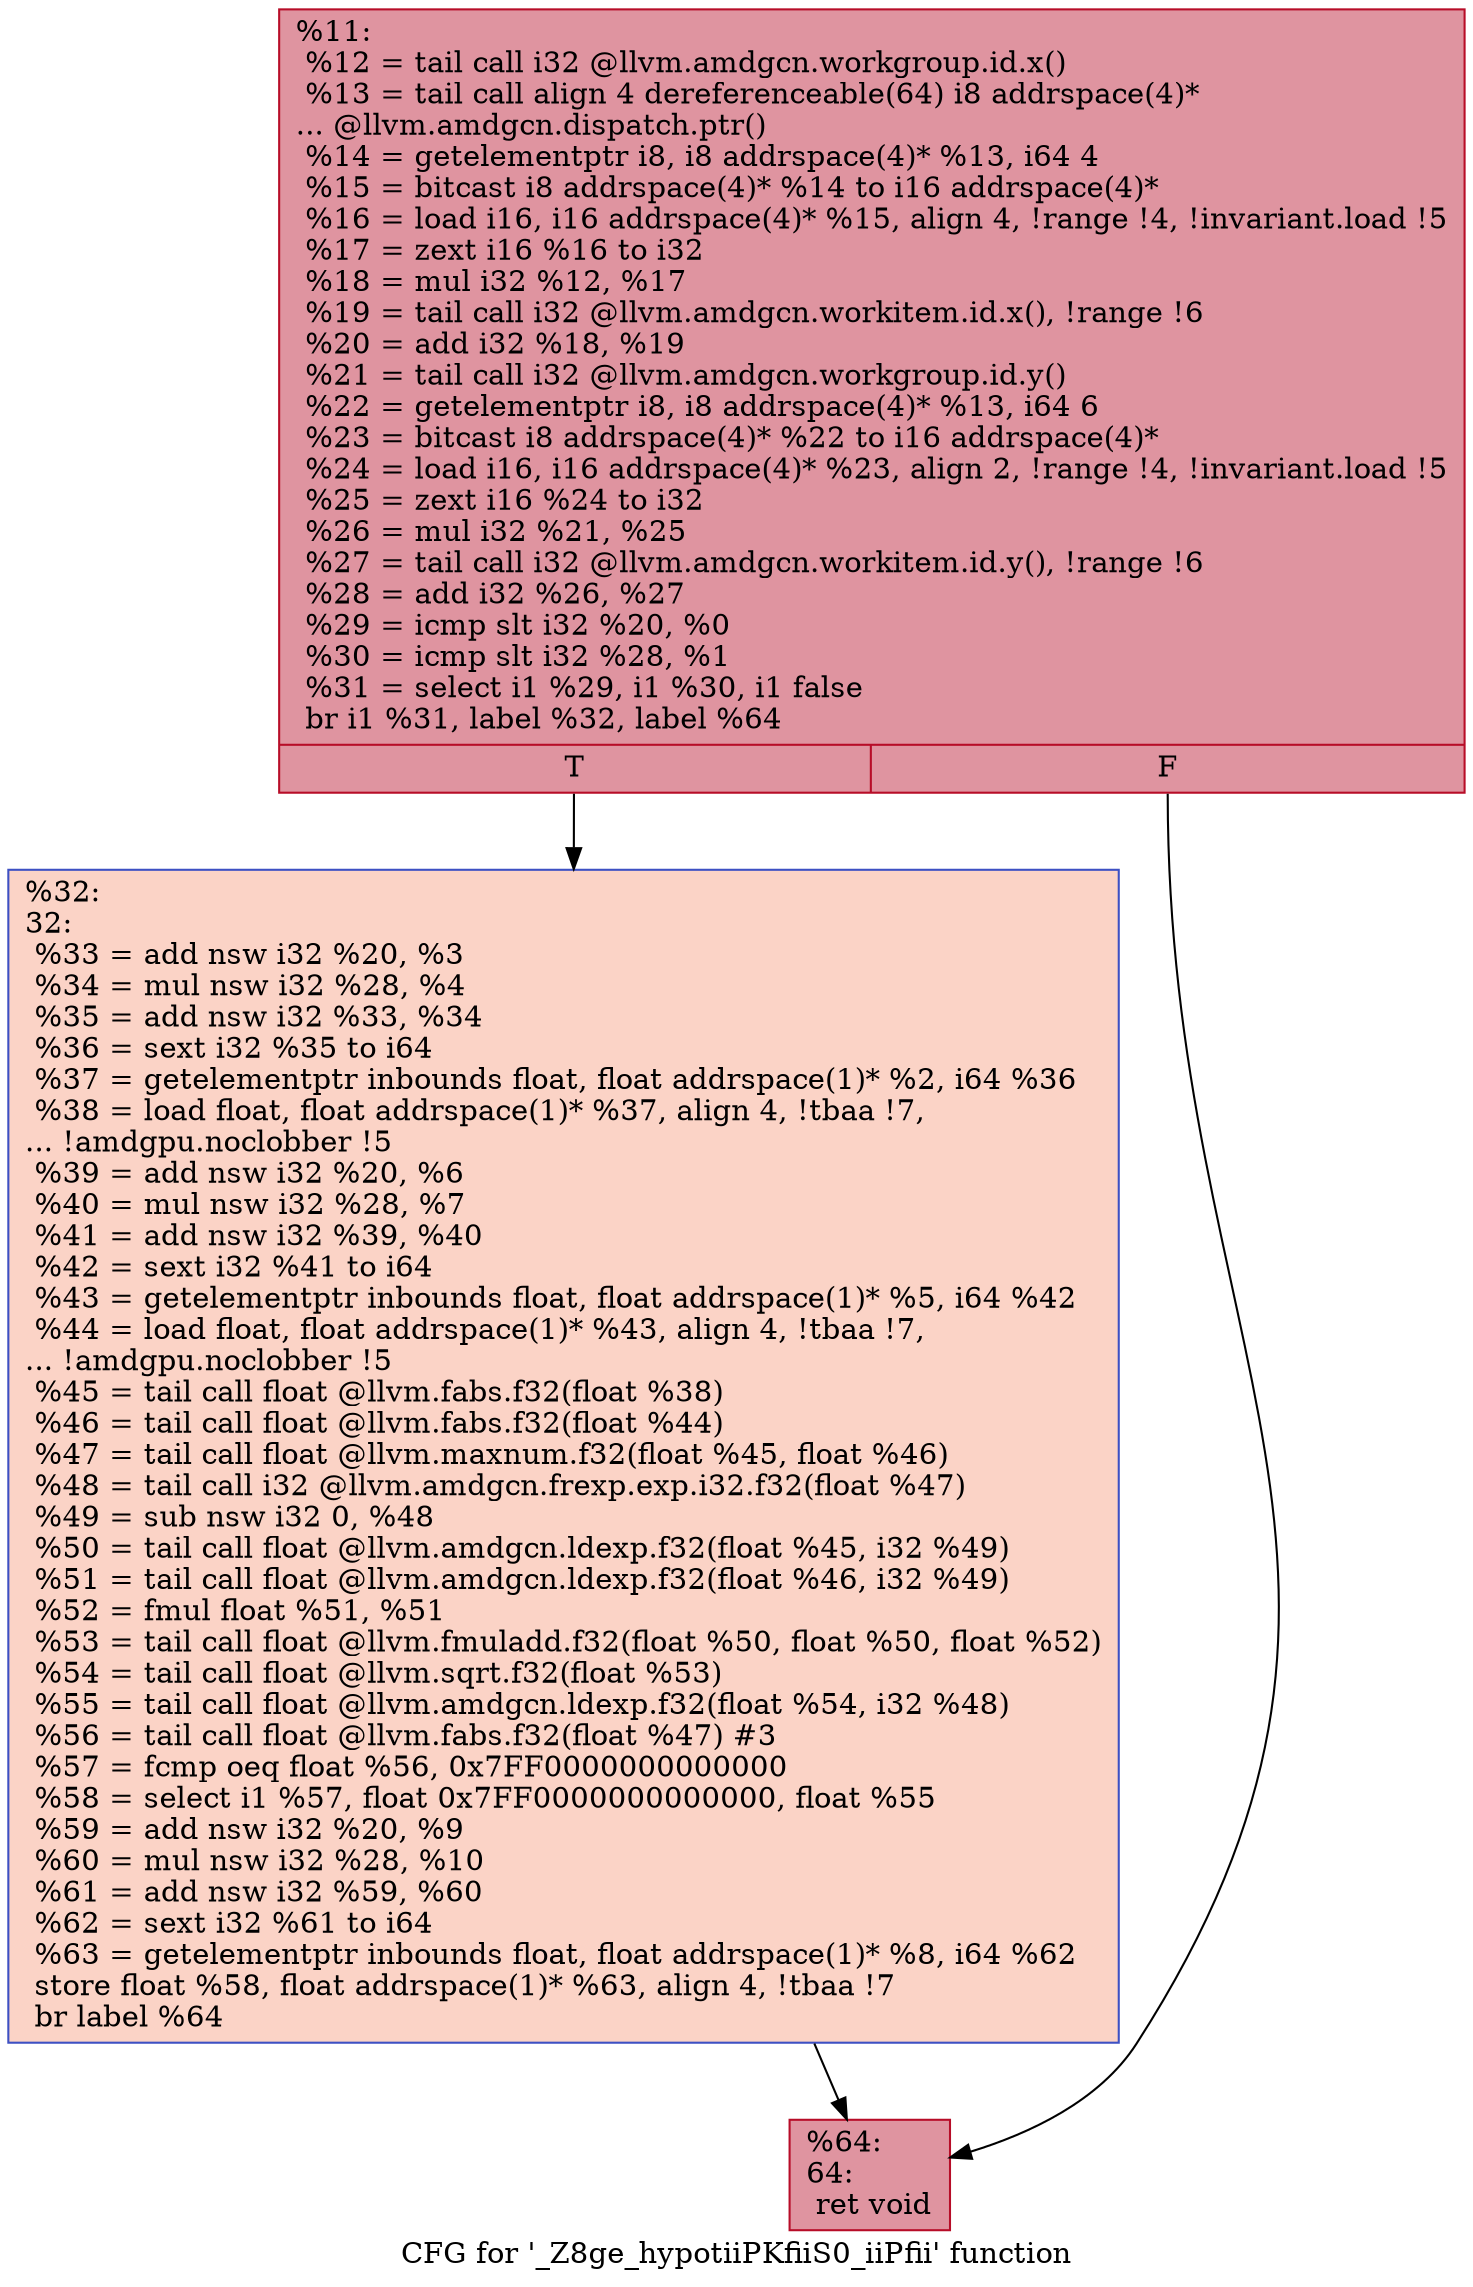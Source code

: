 digraph "CFG for '_Z8ge_hypotiiPKfiiS0_iiPfii' function" {
	label="CFG for '_Z8ge_hypotiiPKfiiS0_iiPfii' function";

	Node0x51ed1b0 [shape=record,color="#b70d28ff", style=filled, fillcolor="#b70d2870",label="{%11:\l  %12 = tail call i32 @llvm.amdgcn.workgroup.id.x()\l  %13 = tail call align 4 dereferenceable(64) i8 addrspace(4)*\l... @llvm.amdgcn.dispatch.ptr()\l  %14 = getelementptr i8, i8 addrspace(4)* %13, i64 4\l  %15 = bitcast i8 addrspace(4)* %14 to i16 addrspace(4)*\l  %16 = load i16, i16 addrspace(4)* %15, align 4, !range !4, !invariant.load !5\l  %17 = zext i16 %16 to i32\l  %18 = mul i32 %12, %17\l  %19 = tail call i32 @llvm.amdgcn.workitem.id.x(), !range !6\l  %20 = add i32 %18, %19\l  %21 = tail call i32 @llvm.amdgcn.workgroup.id.y()\l  %22 = getelementptr i8, i8 addrspace(4)* %13, i64 6\l  %23 = bitcast i8 addrspace(4)* %22 to i16 addrspace(4)*\l  %24 = load i16, i16 addrspace(4)* %23, align 2, !range !4, !invariant.load !5\l  %25 = zext i16 %24 to i32\l  %26 = mul i32 %21, %25\l  %27 = tail call i32 @llvm.amdgcn.workitem.id.y(), !range !6\l  %28 = add i32 %26, %27\l  %29 = icmp slt i32 %20, %0\l  %30 = icmp slt i32 %28, %1\l  %31 = select i1 %29, i1 %30, i1 false\l  br i1 %31, label %32, label %64\l|{<s0>T|<s1>F}}"];
	Node0x51ed1b0:s0 -> Node0x51f17d0;
	Node0x51ed1b0:s1 -> Node0x51f1860;
	Node0x51f17d0 [shape=record,color="#3d50c3ff", style=filled, fillcolor="#f59c7d70",label="{%32:\l32:                                               \l  %33 = add nsw i32 %20, %3\l  %34 = mul nsw i32 %28, %4\l  %35 = add nsw i32 %33, %34\l  %36 = sext i32 %35 to i64\l  %37 = getelementptr inbounds float, float addrspace(1)* %2, i64 %36\l  %38 = load float, float addrspace(1)* %37, align 4, !tbaa !7,\l... !amdgpu.noclobber !5\l  %39 = add nsw i32 %20, %6\l  %40 = mul nsw i32 %28, %7\l  %41 = add nsw i32 %39, %40\l  %42 = sext i32 %41 to i64\l  %43 = getelementptr inbounds float, float addrspace(1)* %5, i64 %42\l  %44 = load float, float addrspace(1)* %43, align 4, !tbaa !7,\l... !amdgpu.noclobber !5\l  %45 = tail call float @llvm.fabs.f32(float %38)\l  %46 = tail call float @llvm.fabs.f32(float %44)\l  %47 = tail call float @llvm.maxnum.f32(float %45, float %46)\l  %48 = tail call i32 @llvm.amdgcn.frexp.exp.i32.f32(float %47)\l  %49 = sub nsw i32 0, %48\l  %50 = tail call float @llvm.amdgcn.ldexp.f32(float %45, i32 %49)\l  %51 = tail call float @llvm.amdgcn.ldexp.f32(float %46, i32 %49)\l  %52 = fmul float %51, %51\l  %53 = tail call float @llvm.fmuladd.f32(float %50, float %50, float %52)\l  %54 = tail call float @llvm.sqrt.f32(float %53)\l  %55 = tail call float @llvm.amdgcn.ldexp.f32(float %54, i32 %48)\l  %56 = tail call float @llvm.fabs.f32(float %47) #3\l  %57 = fcmp oeq float %56, 0x7FF0000000000000\l  %58 = select i1 %57, float 0x7FF0000000000000, float %55\l  %59 = add nsw i32 %20, %9\l  %60 = mul nsw i32 %28, %10\l  %61 = add nsw i32 %59, %60\l  %62 = sext i32 %61 to i64\l  %63 = getelementptr inbounds float, float addrspace(1)* %8, i64 %62\l  store float %58, float addrspace(1)* %63, align 4, !tbaa !7\l  br label %64\l}"];
	Node0x51f17d0 -> Node0x51f1860;
	Node0x51f1860 [shape=record,color="#b70d28ff", style=filled, fillcolor="#b70d2870",label="{%64:\l64:                                               \l  ret void\l}"];
}
